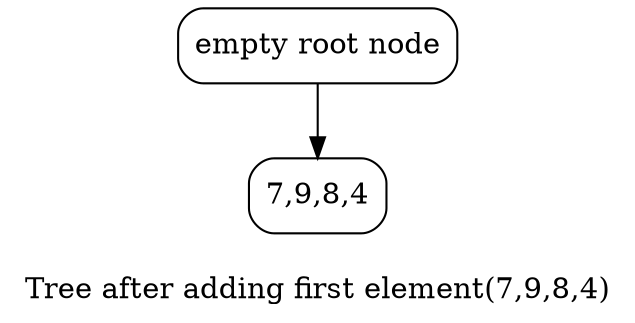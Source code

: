 digraph A {
	node [shape = box, style=rounded];
	label="\nTree after adding first element(7,9,8,4)"
	init[label="empty root node"];
	7984[label="7,9,8,4"];
	init -> 7984;
}

